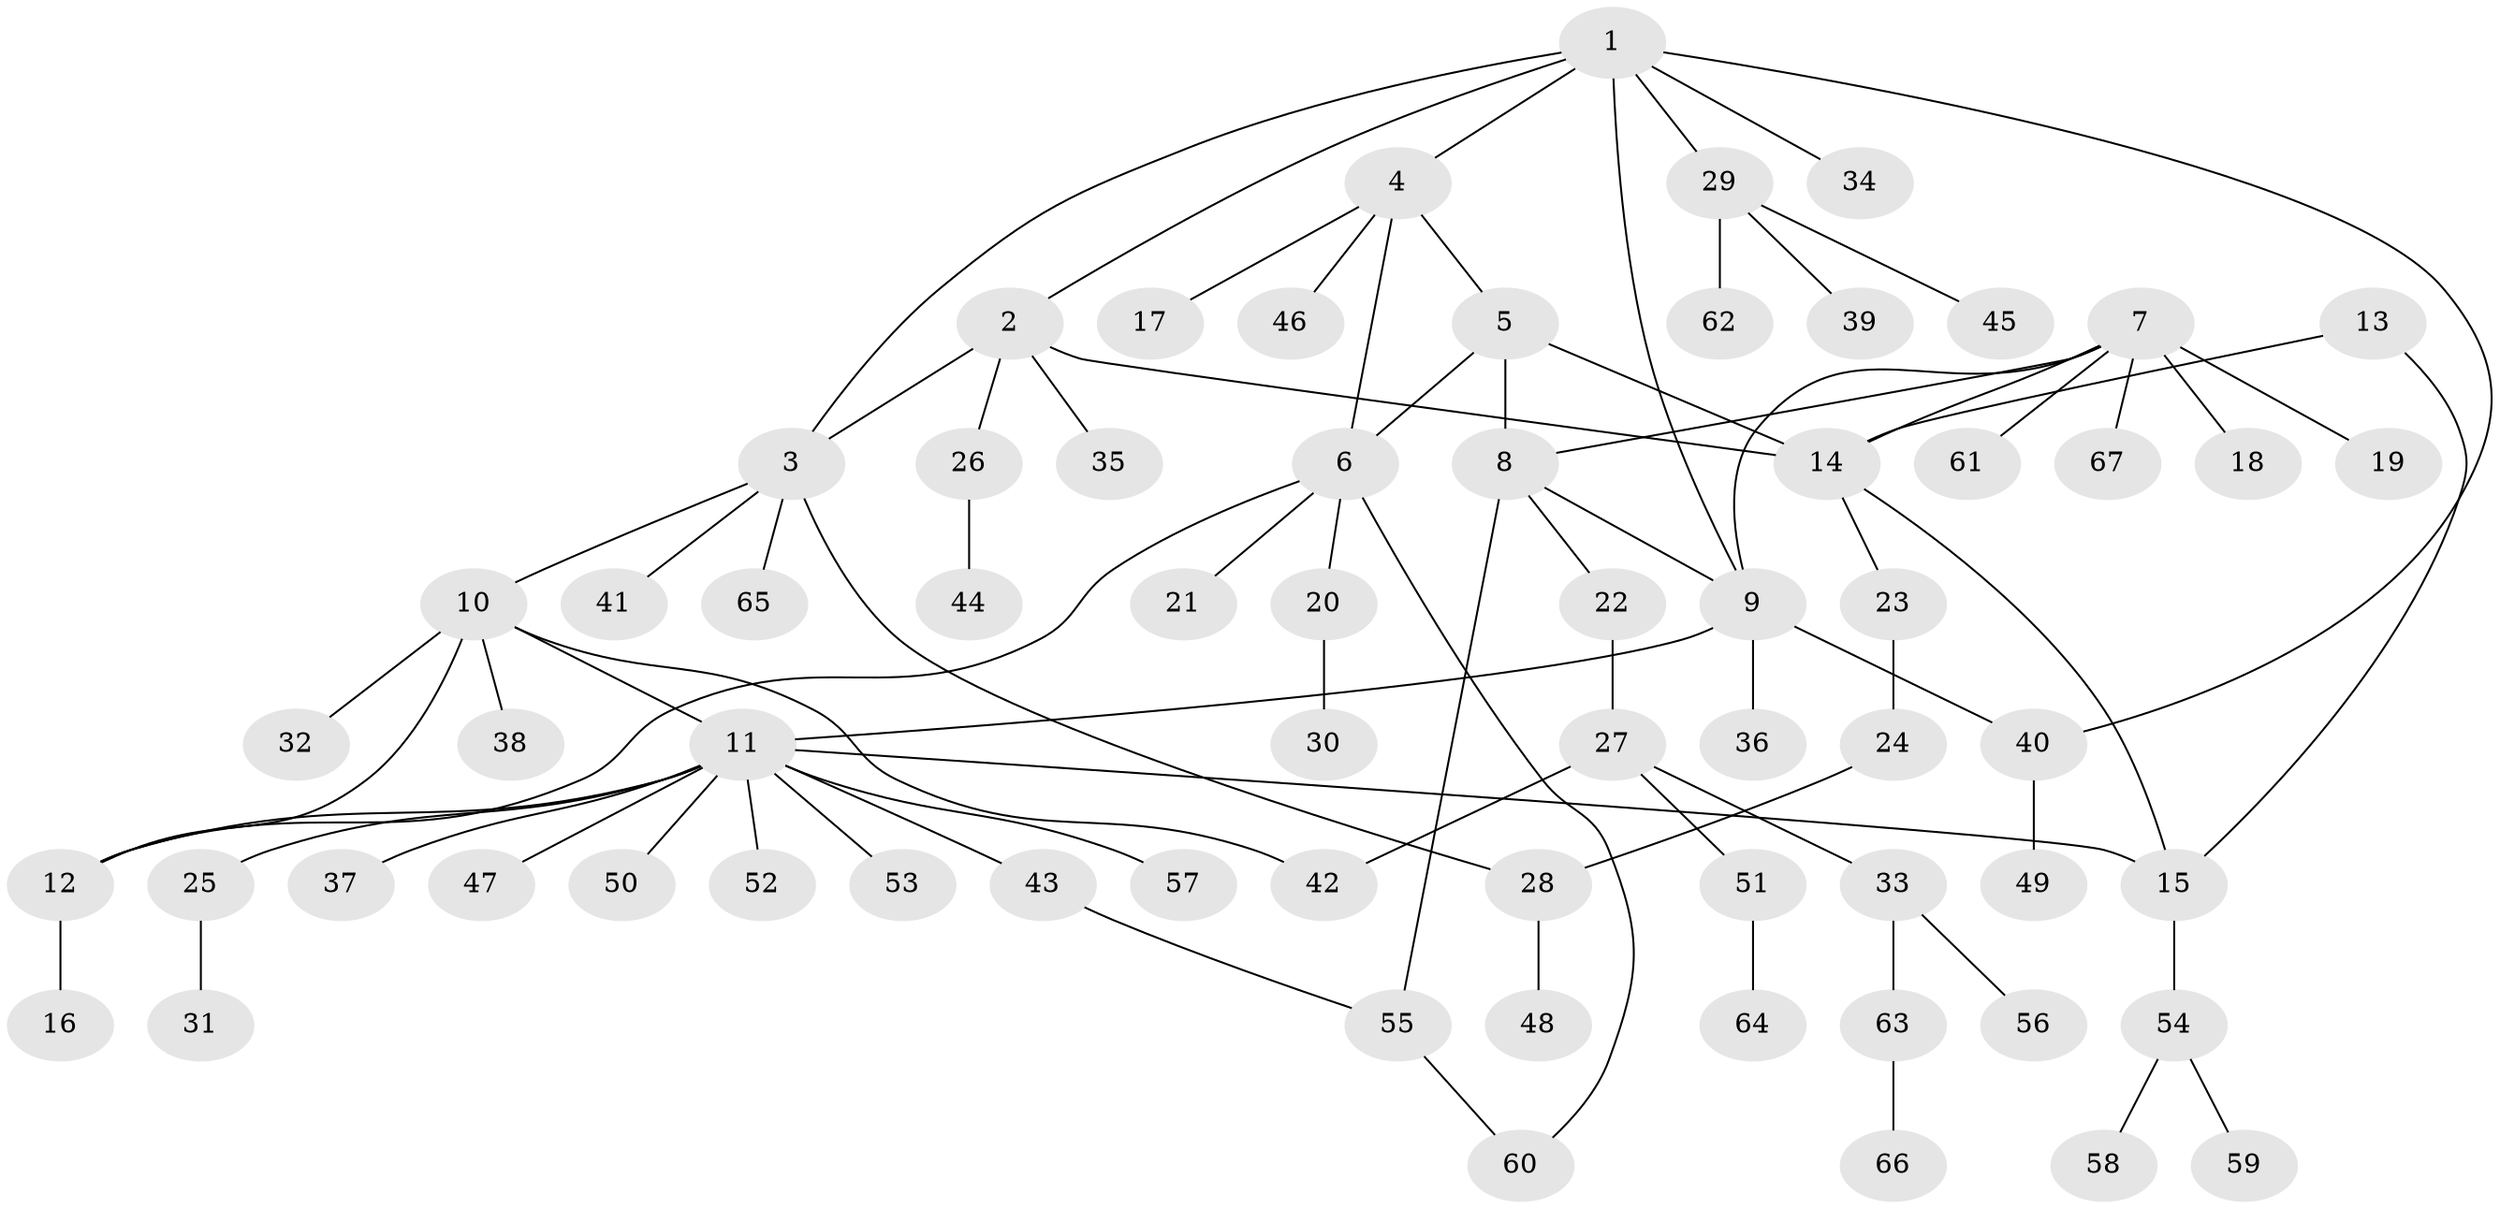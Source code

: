 // Generated by graph-tools (version 1.1) at 2025/16/03/09/25 04:16:04]
// undirected, 67 vertices, 82 edges
graph export_dot {
graph [start="1"]
  node [color=gray90,style=filled];
  1;
  2;
  3;
  4;
  5;
  6;
  7;
  8;
  9;
  10;
  11;
  12;
  13;
  14;
  15;
  16;
  17;
  18;
  19;
  20;
  21;
  22;
  23;
  24;
  25;
  26;
  27;
  28;
  29;
  30;
  31;
  32;
  33;
  34;
  35;
  36;
  37;
  38;
  39;
  40;
  41;
  42;
  43;
  44;
  45;
  46;
  47;
  48;
  49;
  50;
  51;
  52;
  53;
  54;
  55;
  56;
  57;
  58;
  59;
  60;
  61;
  62;
  63;
  64;
  65;
  66;
  67;
  1 -- 2;
  1 -- 3;
  1 -- 4;
  1 -- 9;
  1 -- 29;
  1 -- 34;
  1 -- 40;
  2 -- 3;
  2 -- 14;
  2 -- 26;
  2 -- 35;
  3 -- 10;
  3 -- 28;
  3 -- 41;
  3 -- 65;
  4 -- 5;
  4 -- 6;
  4 -- 17;
  4 -- 46;
  5 -- 6;
  5 -- 8;
  5 -- 14;
  6 -- 12;
  6 -- 20;
  6 -- 21;
  6 -- 60;
  7 -- 8;
  7 -- 9;
  7 -- 14;
  7 -- 18;
  7 -- 19;
  7 -- 61;
  7 -- 67;
  8 -- 9;
  8 -- 22;
  8 -- 55;
  9 -- 11;
  9 -- 36;
  9 -- 40;
  10 -- 11;
  10 -- 12;
  10 -- 32;
  10 -- 38;
  10 -- 42;
  11 -- 12;
  11 -- 15;
  11 -- 25;
  11 -- 37;
  11 -- 43;
  11 -- 47;
  11 -- 50;
  11 -- 52;
  11 -- 53;
  11 -- 57;
  12 -- 16;
  13 -- 14;
  13 -- 15;
  14 -- 15;
  14 -- 23;
  15 -- 54;
  20 -- 30;
  22 -- 27;
  23 -- 24;
  24 -- 28;
  25 -- 31;
  26 -- 44;
  27 -- 33;
  27 -- 42;
  27 -- 51;
  28 -- 48;
  29 -- 39;
  29 -- 45;
  29 -- 62;
  33 -- 56;
  33 -- 63;
  40 -- 49;
  43 -- 55;
  51 -- 64;
  54 -- 58;
  54 -- 59;
  55 -- 60;
  63 -- 66;
}
